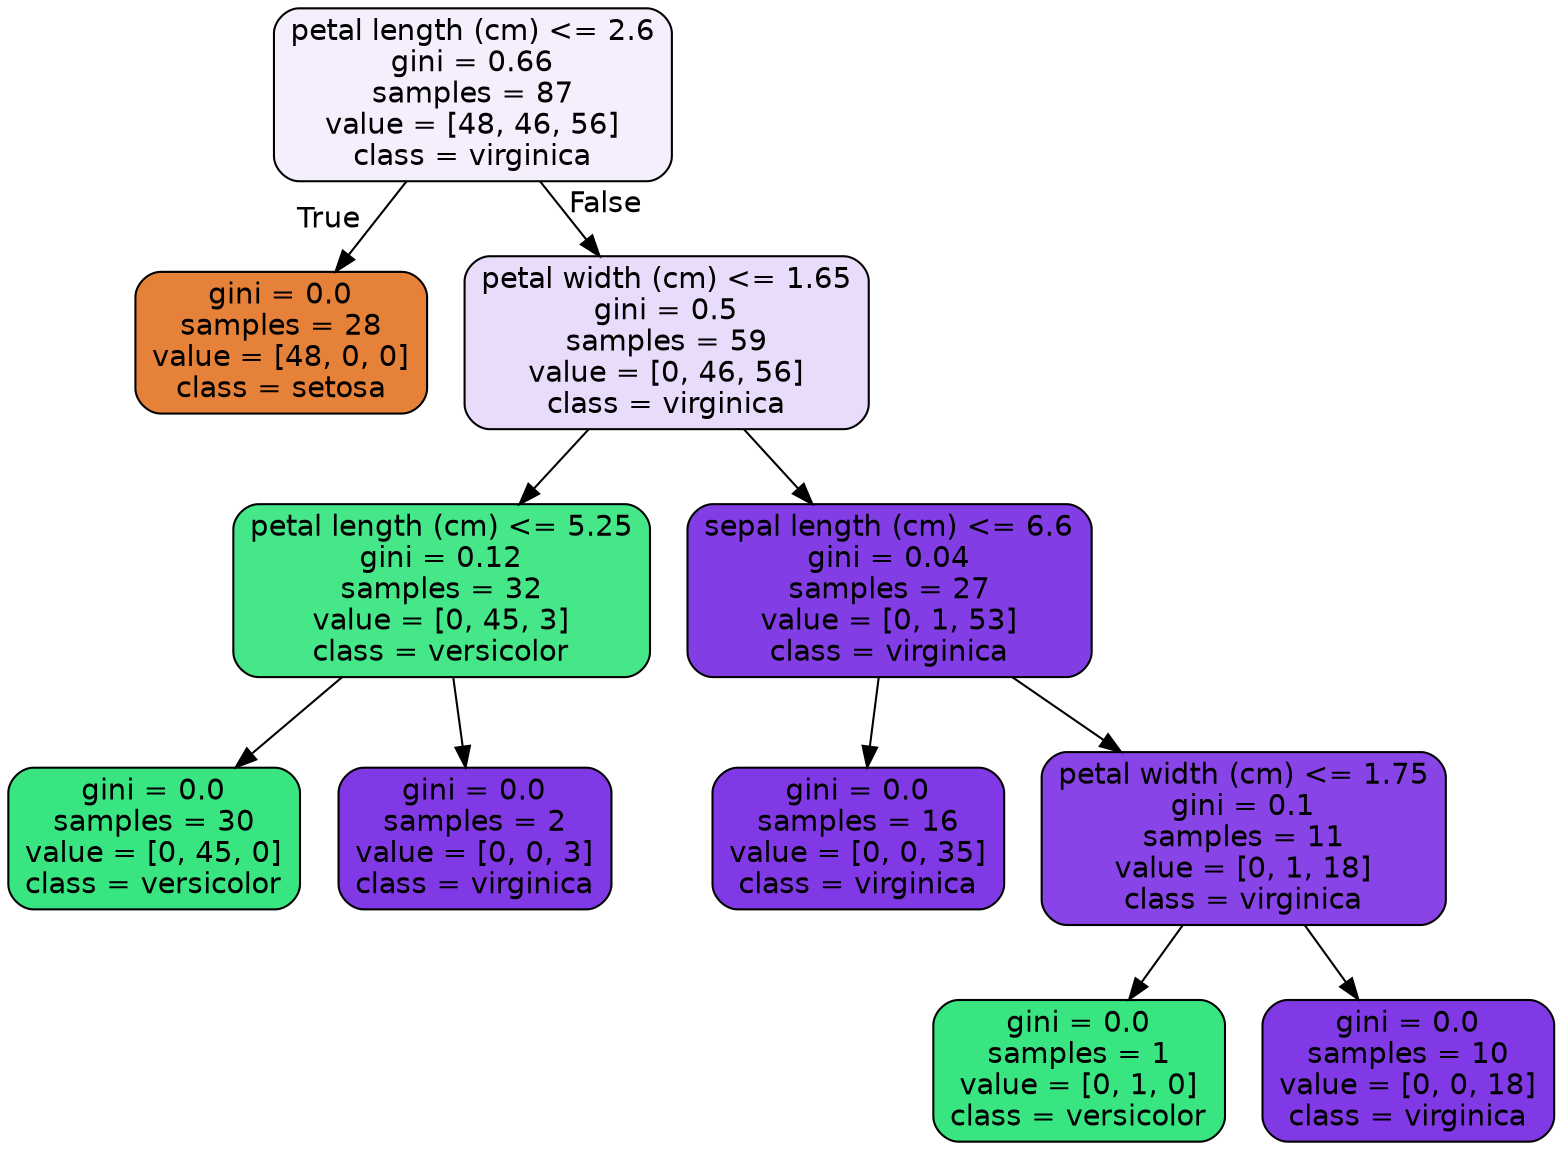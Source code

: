 digraph Tree {
node [shape=box, style="filled, rounded", color="black", fontname="helvetica"] ;
edge [fontname="helvetica"] ;
0 [label="petal length (cm) <= 2.6\ngini = 0.66\nsamples = 87\nvalue = [48, 46, 56]\nclass = virginica", fillcolor="#f5effd"] ;
1 [label="gini = 0.0\nsamples = 28\nvalue = [48, 0, 0]\nclass = setosa", fillcolor="#e58139"] ;
0 -> 1 [labeldistance=2.5, labelangle=45, headlabel="True"] ;
2 [label="petal width (cm) <= 1.65\ngini = 0.5\nsamples = 59\nvalue = [0, 46, 56]\nclass = virginica", fillcolor="#e8dcfa"] ;
0 -> 2 [labeldistance=2.5, labelangle=-45, headlabel="False"] ;
3 [label="petal length (cm) <= 5.25\ngini = 0.12\nsamples = 32\nvalue = [0, 45, 3]\nclass = versicolor", fillcolor="#46e789"] ;
2 -> 3 ;
4 [label="gini = 0.0\nsamples = 30\nvalue = [0, 45, 0]\nclass = versicolor", fillcolor="#39e581"] ;
3 -> 4 ;
5 [label="gini = 0.0\nsamples = 2\nvalue = [0, 0, 3]\nclass = virginica", fillcolor="#8139e5"] ;
3 -> 5 ;
6 [label="sepal length (cm) <= 6.6\ngini = 0.04\nsamples = 27\nvalue = [0, 1, 53]\nclass = virginica", fillcolor="#833de5"] ;
2 -> 6 ;
7 [label="gini = 0.0\nsamples = 16\nvalue = [0, 0, 35]\nclass = virginica", fillcolor="#8139e5"] ;
6 -> 7 ;
8 [label="petal width (cm) <= 1.75\ngini = 0.1\nsamples = 11\nvalue = [0, 1, 18]\nclass = virginica", fillcolor="#8844e6"] ;
6 -> 8 ;
9 [label="gini = 0.0\nsamples = 1\nvalue = [0, 1, 0]\nclass = versicolor", fillcolor="#39e581"] ;
8 -> 9 ;
10 [label="gini = 0.0\nsamples = 10\nvalue = [0, 0, 18]\nclass = virginica", fillcolor="#8139e5"] ;
8 -> 10 ;
}